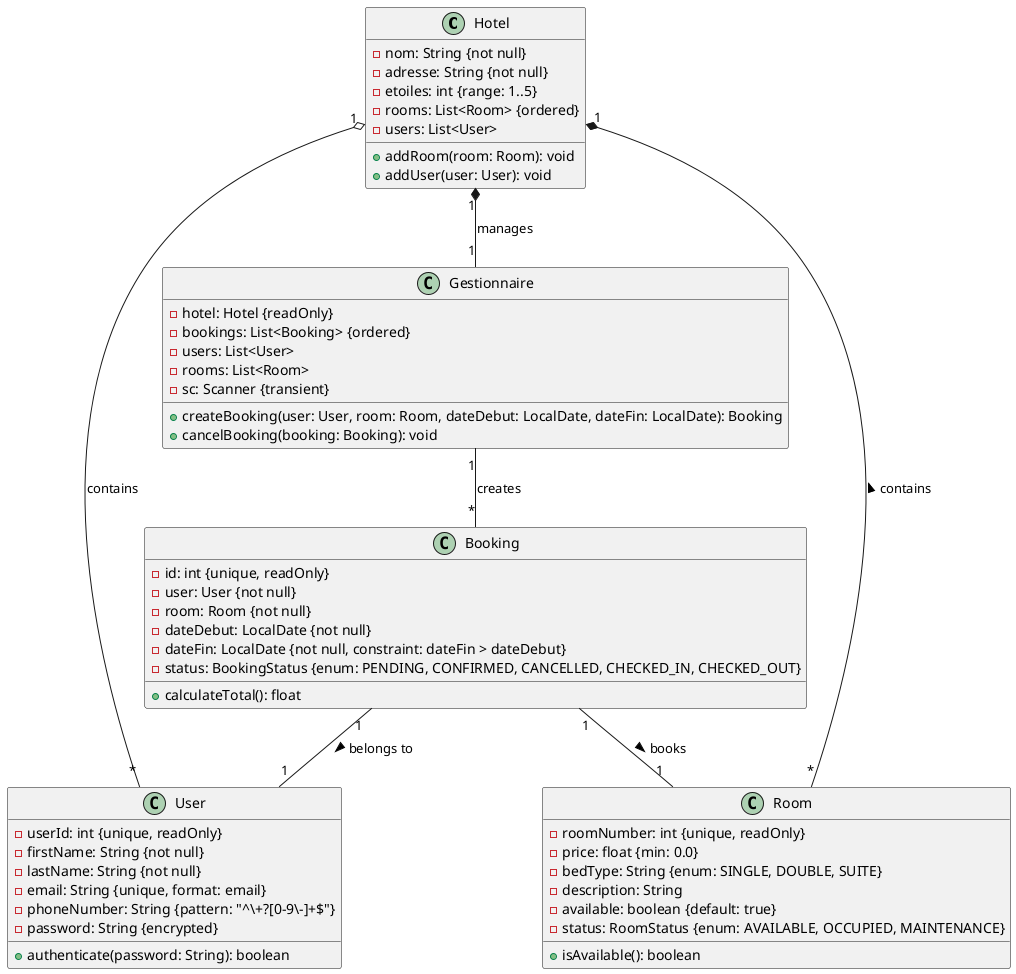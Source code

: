 @startuml
class Hotel {
  - nom: String {not null}
  - adresse: String {not null}
  - etoiles: int {range: 1..5}
  - rooms: List<Room> {ordered}
  - users: List<User>
  + addRoom(room: Room): void
  + addUser(user: User): void
}

class Gestionnaire {
  - hotel: Hotel {readOnly}
  - bookings: List<Booking> {ordered}
  - users: List<User>
  - rooms: List<Room>
  - sc: Scanner {transient}
  + createBooking(user: User, room: Room, dateDebut: LocalDate, dateFin: LocalDate): Booking
  + cancelBooking(booking: Booking): void
}

class Booking {
  - id: int {unique, readOnly}
  - user: User {not null}
  - room: Room {not null}
  - dateDebut: LocalDate {not null}
  - dateFin: LocalDate {not null, constraint: dateFin > dateDebut}
  - status: BookingStatus {enum: PENDING, CONFIRMED, CANCELLED, CHECKED_IN, CHECKED_OUT}
  + calculateTotal(): float
}

class User {
  - userId: int {unique, readOnly}
  - firstName: String {not null}
  - lastName: String {not null}
  - email: String {unique, format: email}
  - phoneNumber: String {pattern: "^\\+?[0-9\\-]+$"}
  - password: String {encrypted}
  + authenticate(password: String): boolean
}

class Room {
  - roomNumber: int {unique, readOnly}
  - price: float {min: 0.0}
  - bedType: String {enum: SINGLE, DOUBLE, SUITE}
  - description: String
  - available: boolean {default: true}
  - status: RoomStatus {enum: AVAILABLE, OCCUPIED, MAINTENANCE}
  + isAvailable(): boolean
}

' --- Associations ---
Hotel "1" *-- "1" Gestionnaire : manages
Hotel "1" *-- "*" Room : contains <
Hotel "1" o-- "*" User : contains
Gestionnaire "1" -- "*" Booking : creates
Booking "1" -- "1" User : belongs to >
Booking "1" -- "1" Room : books >
@enduml